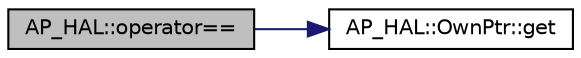 digraph "AP_HAL::operator=="
{
 // INTERACTIVE_SVG=YES
  edge [fontname="Helvetica",fontsize="10",labelfontname="Helvetica",labelfontsize="10"];
  node [fontname="Helvetica",fontsize="10",shape=record];
  rankdir="LR";
  Node1 [label="AP_HAL::operator==",height=0.2,width=0.4,color="black", fillcolor="grey75", style="filled", fontcolor="black"];
  Node1 -> Node2 [color="midnightblue",fontsize="10",style="solid",fontname="Helvetica"];
  Node2 [label="AP_HAL::OwnPtr::get",height=0.2,width=0.4,color="black", fillcolor="white", style="filled",URL="$classAP__HAL_1_1OwnPtr.html#ae468736f4c3972ae17f5614ef7218f12"];
}

